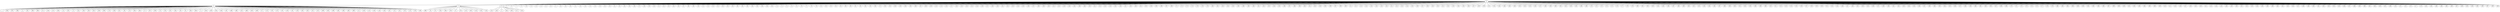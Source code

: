 graph abstract {
	0 -- {1 385 387 389 11 267 268 396 271 146 147 405 22 407 27 412 158 163 423 168 296 170 426 427 46 175 303 304 177 307 436 53 181 437 442 187 61 445 446 71 328 329 202 334 80 464 465 210 466 340 468 87 215 88 473 90 476 94 478 352 353 101 102 488 362 490 491 364 492 366 111 240 113 243 116 244 247 121 251 252 125 254 382 }
	2 -- {480 35 67 325 264 376 57 474 123 381 414 351 415 }
	4 -- {114 130 3 323 391 217 331 }
	8 -- {0 2 4 5 6 7 9 10 12 13 14 15 16 17 18 19 20 21 23 24 25 26 28 29 30 31 32 33 34 36 37 38 39 40 41 42 43 44 45 47 48 49 50 51 52 54 55 56 58 59 60 62 63 64 65 66 68 69 70 72 73 74 75 76 77 78 79 81 82 83 84 85 86 89 91 92 93 95 96 97 98 99 100 103 104 105 106 107 108 109 110 112 115 117 118 119 120 122 124 126 127 128 129 131 132 133 134 135 136 137 138 139 140 141 142 143 144 145 148 149 150 151 152 153 154 155 156 157 159 160 161 162 164 165 166 167 169 171 172 173 174 176 178 179 180 182 183 184 185 186 188 189 190 191 192 193 194 195 196 197 198 199 200 201 203 204 205 206 207 208 209 211 212 213 214 216 218 219 220 221 222 223 224 225 226 227 228 229 230 231 232 233 234 235 236 237 238 239 241 242 245 246 248 249 250 253 255 256 257 258 259 260 261 262 263 265 266 269 270 272 273 274 275 276 277 278 279 280 281 282 283 284 285 286 287 288 289 290 291 292 293 294 295 297 298 299 300 301 302 305 306 308 309 310 311 312 313 314 315 316 317 318 319 320 321 322 324 326 327 330 332 333 335 336 337 338 339 341 342 343 344 345 346 347 348 349 350 354 355 356 357 358 359 360 361 363 365 367 368 369 370 371 372 373 374 375 377 378 379 380 383 384 386 388 390 392 393 394 395 397 398 399 400 401 402 403 404 406 408 409 410 411 413 416 417 418 419 420 421 422 424 425 428 429 430 431 432 433 434 435 438 439 440 441 443 444 447 448 449 450 451 452 453 454 455 456 457 458 459 460 461 462 463 467 469 470 471 472 475 477 479 481 482 483 484 485 486 487 489 493 494 495 496 497 498 499 }
}